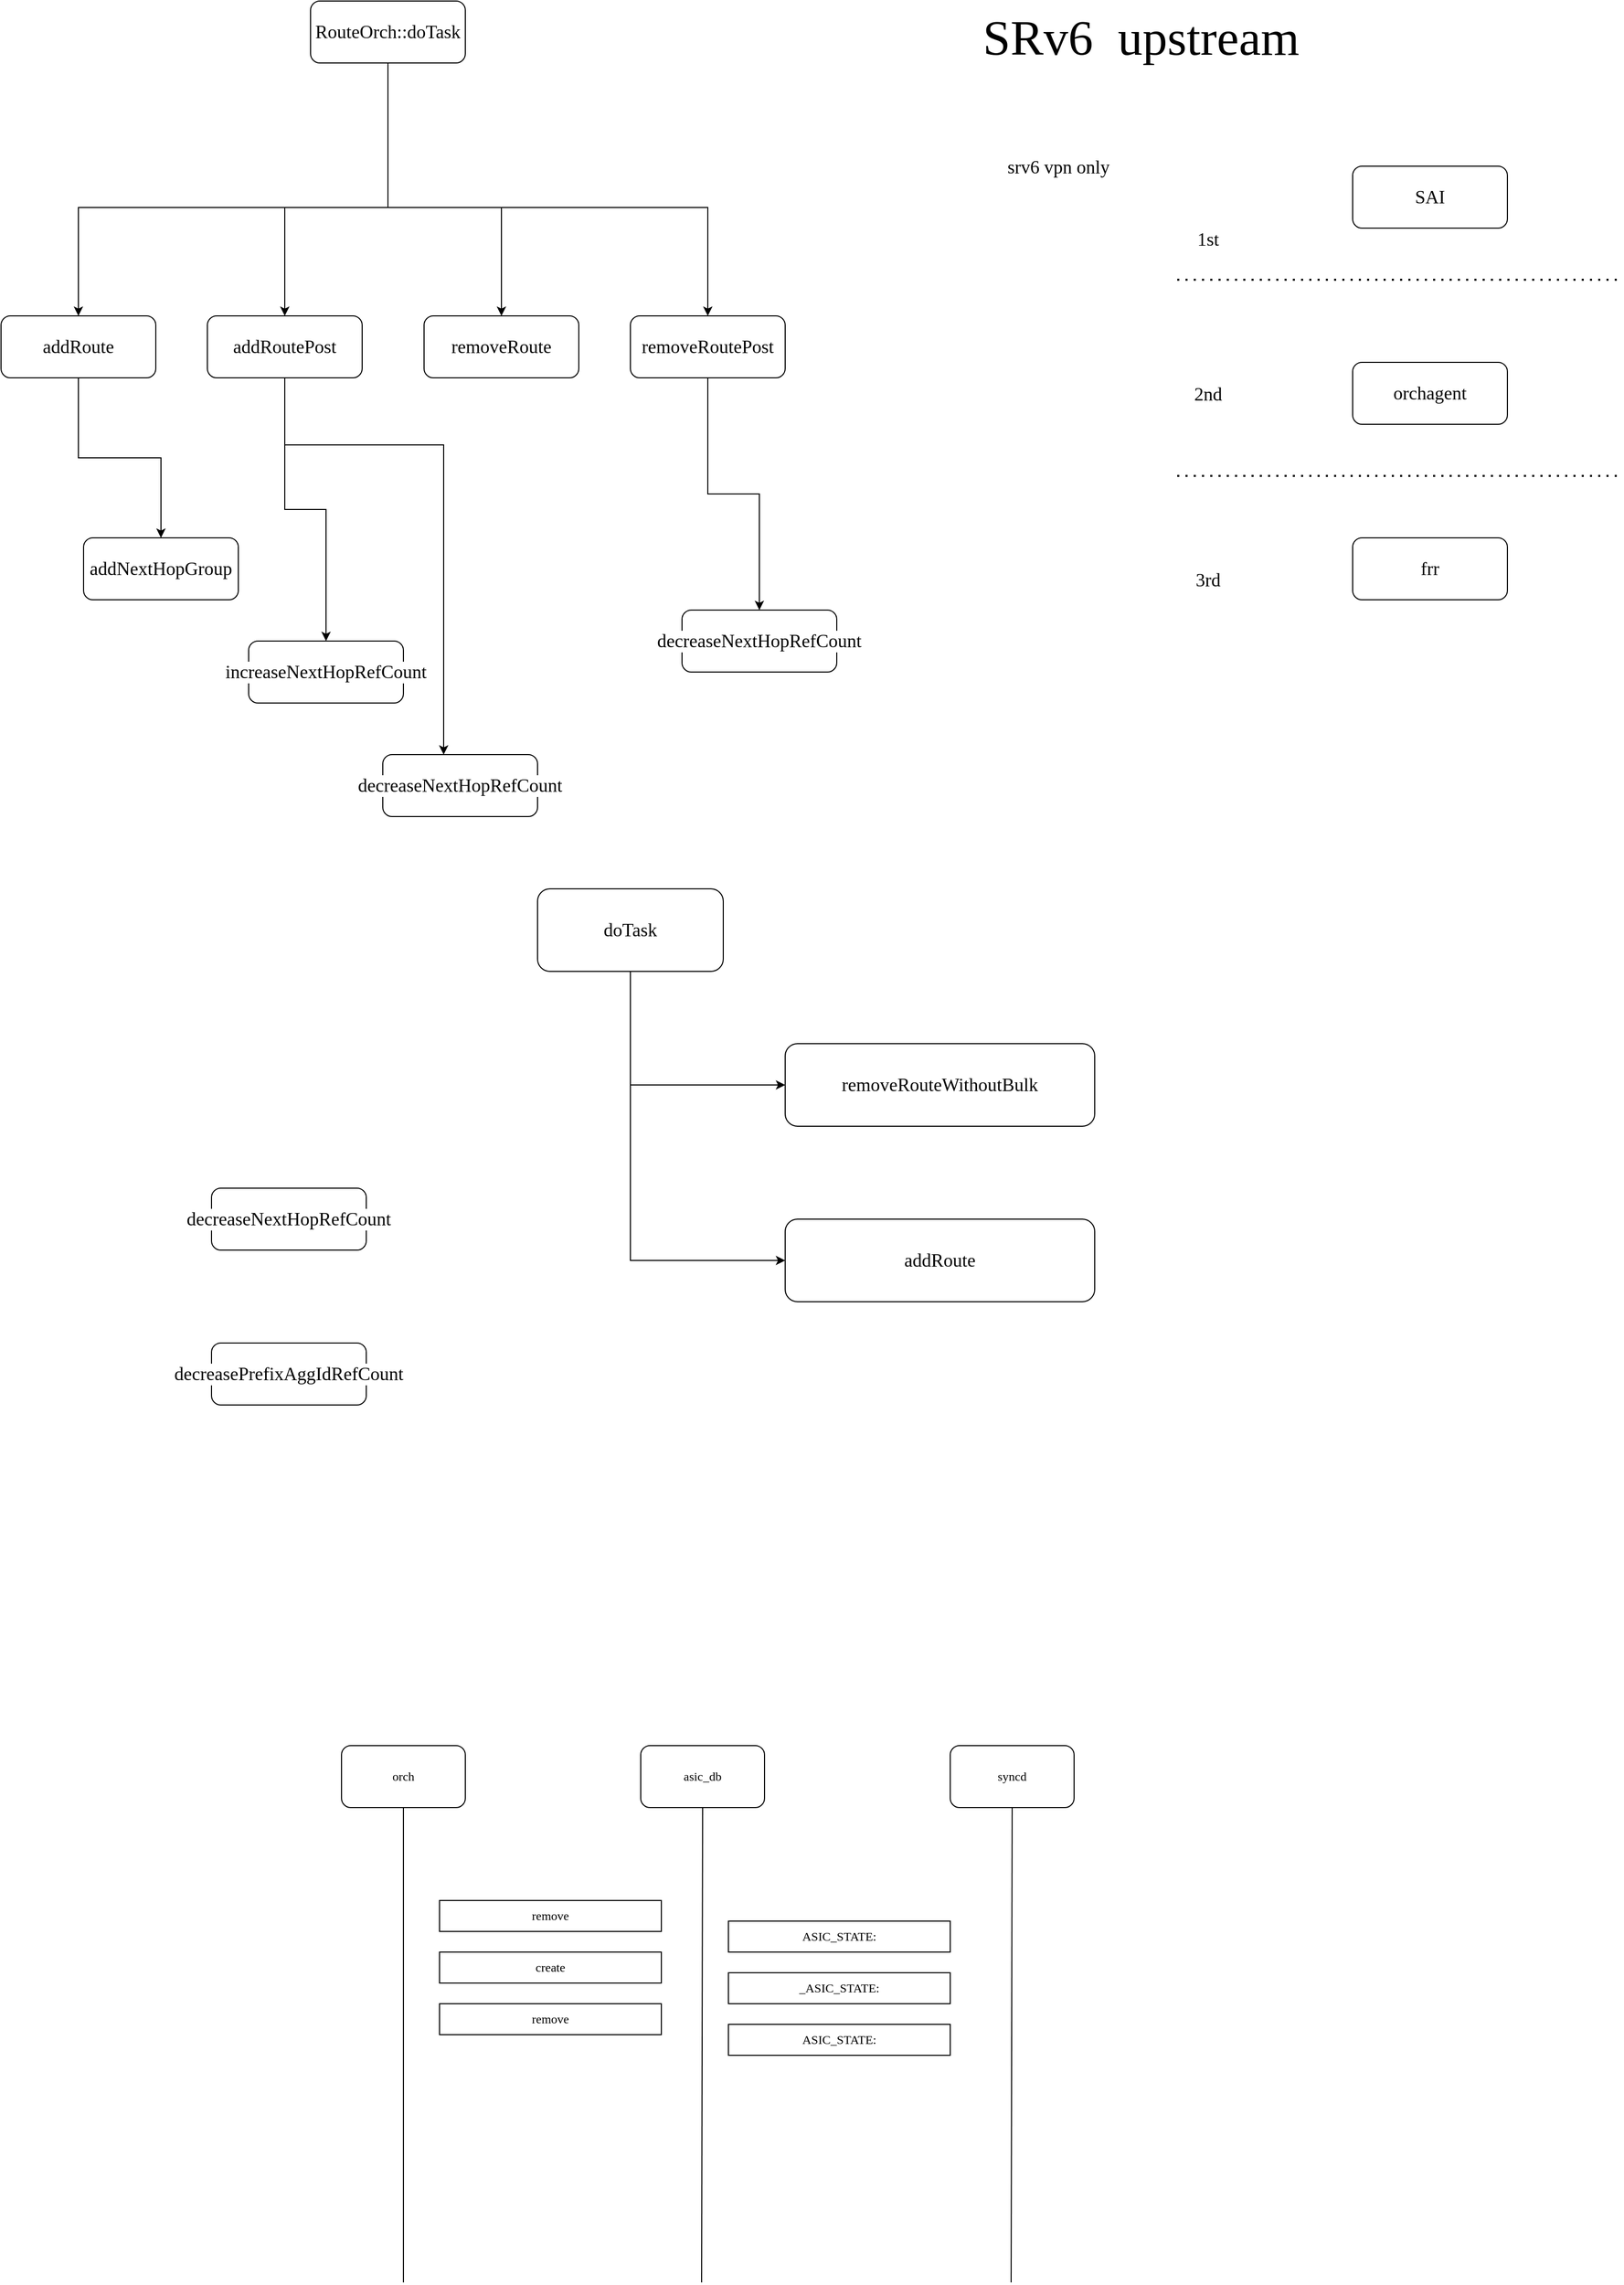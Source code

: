 <mxfile version="21.1.1" type="github">
  <diagram id="Bu2ydEuoJ4epIPWZgko5" name="Page-1">
    <mxGraphModel dx="1235" dy="646" grid="1" gridSize="10" guides="1" tooltips="1" connect="1" arrows="1" fold="1" page="1" pageScale="1" pageWidth="827" pageHeight="1169" math="0" shadow="0">
      <root>
        <mxCell id="0" />
        <mxCell id="1" parent="0" />
        <mxCell id="aUy5saCZqPQEdKHK85cZ-5" style="edgeStyle=orthogonalEdgeStyle;rounded=0;orthogonalLoop=1;jettySize=auto;html=1;fontFamily=Lucida Console;fontSize=18;" parent="1" source="aUy5saCZqPQEdKHK85cZ-1" target="aUy5saCZqPQEdKHK85cZ-2" edge="1">
          <mxGeometry relative="1" as="geometry">
            <Array as="points">
              <mxPoint x="435" y="310" />
              <mxPoint x="135" y="310" />
            </Array>
          </mxGeometry>
        </mxCell>
        <mxCell id="aUy5saCZqPQEdKHK85cZ-6" style="edgeStyle=orthogonalEdgeStyle;rounded=0;orthogonalLoop=1;jettySize=auto;html=1;fontFamily=Lucida Console;fontSize=18;" parent="1" source="aUy5saCZqPQEdKHK85cZ-1" target="aUy5saCZqPQEdKHK85cZ-3" edge="1">
          <mxGeometry relative="1" as="geometry">
            <Array as="points">
              <mxPoint x="435" y="310" />
              <mxPoint x="335" y="310" />
            </Array>
          </mxGeometry>
        </mxCell>
        <mxCell id="PmgqueM4Bu9pYNOxYdcn-3" style="edgeStyle=orthogonalEdgeStyle;rounded=0;orthogonalLoop=1;jettySize=auto;html=1;" parent="1" source="aUy5saCZqPQEdKHK85cZ-1" target="PmgqueM4Bu9pYNOxYdcn-1" edge="1">
          <mxGeometry relative="1" as="geometry">
            <Array as="points">
              <mxPoint x="435" y="310" />
              <mxPoint x="545" y="310" />
            </Array>
          </mxGeometry>
        </mxCell>
        <mxCell id="PmgqueM4Bu9pYNOxYdcn-4" style="edgeStyle=orthogonalEdgeStyle;rounded=0;orthogonalLoop=1;jettySize=auto;html=1;" parent="1" source="aUy5saCZqPQEdKHK85cZ-1" target="PmgqueM4Bu9pYNOxYdcn-2" edge="1">
          <mxGeometry relative="1" as="geometry">
            <Array as="points">
              <mxPoint x="435" y="310" />
              <mxPoint x="745" y="310" />
            </Array>
          </mxGeometry>
        </mxCell>
        <mxCell id="aUy5saCZqPQEdKHK85cZ-1" value="RouteOrch::doTask" style="rounded=1;whiteSpace=wrap;html=1;fontFamily=Lucida Console;fontSize=18;labelBackgroundColor=default;" parent="1" vertex="1">
          <mxGeometry x="360" y="110" width="150" height="60" as="geometry" />
        </mxCell>
        <mxCell id="aUy5saCZqPQEdKHK85cZ-7" style="edgeStyle=orthogonalEdgeStyle;rounded=0;orthogonalLoop=1;jettySize=auto;html=1;fontFamily=Lucida Console;fontSize=18;" parent="1" source="aUy5saCZqPQEdKHK85cZ-2" target="aUy5saCZqPQEdKHK85cZ-4" edge="1">
          <mxGeometry relative="1" as="geometry" />
        </mxCell>
        <mxCell id="aUy5saCZqPQEdKHK85cZ-2" value="addRoute" style="rounded=1;whiteSpace=wrap;html=1;fontFamily=Lucida Console;fontSize=18;labelBackgroundColor=default;" parent="1" vertex="1">
          <mxGeometry x="60" y="415" width="150" height="60" as="geometry" />
        </mxCell>
        <mxCell id="PmgqueM4Bu9pYNOxYdcn-8" style="edgeStyle=orthogonalEdgeStyle;rounded=0;orthogonalLoop=1;jettySize=auto;html=1;" parent="1" source="aUy5saCZqPQEdKHK85cZ-3" target="PmgqueM4Bu9pYNOxYdcn-5" edge="1">
          <mxGeometry relative="1" as="geometry" />
        </mxCell>
        <mxCell id="PmgqueM4Bu9pYNOxYdcn-9" style="edgeStyle=orthogonalEdgeStyle;rounded=0;orthogonalLoop=1;jettySize=auto;html=1;" parent="1" source="aUy5saCZqPQEdKHK85cZ-3" target="PmgqueM4Bu9pYNOxYdcn-6" edge="1">
          <mxGeometry relative="1" as="geometry">
            <Array as="points">
              <mxPoint x="335" y="540" />
              <mxPoint x="489" y="540" />
            </Array>
          </mxGeometry>
        </mxCell>
        <mxCell id="aUy5saCZqPQEdKHK85cZ-3" value="addRoutePost" style="rounded=1;whiteSpace=wrap;html=1;fontFamily=Lucida Console;fontSize=18;labelBackgroundColor=default;" parent="1" vertex="1">
          <mxGeometry x="260" y="415" width="150" height="60" as="geometry" />
        </mxCell>
        <mxCell id="aUy5saCZqPQEdKHK85cZ-4" value="addNextHopGroup" style="rounded=1;whiteSpace=wrap;html=1;fontFamily=Lucida Console;fontSize=18;labelBackgroundColor=default;" parent="1" vertex="1">
          <mxGeometry x="140" y="630" width="150" height="60" as="geometry" />
        </mxCell>
        <mxCell id="6D62caDFJYMswKi_88OP-1" value="SAI" style="rounded=1;whiteSpace=wrap;html=1;fontFamily=Lucida Console;fontSize=18;labelBackgroundColor=default;" parent="1" vertex="1">
          <mxGeometry x="1370" y="270" width="150" height="60" as="geometry" />
        </mxCell>
        <mxCell id="6D62caDFJYMswKi_88OP-2" value="SRv6&amp;nbsp; upstream" style="text;html=1;strokeColor=none;fillColor=none;align=center;verticalAlign=middle;whiteSpace=wrap;rounded=0;fontFamily=Lucida Console;fontSize=48;" parent="1" vertex="1">
          <mxGeometry x="910" y="110" width="510" height="70" as="geometry" />
        </mxCell>
        <mxCell id="6D62caDFJYMswKi_88OP-4" value="orchagent" style="rounded=1;whiteSpace=wrap;html=1;fontFamily=Lucida Console;fontSize=18;labelBackgroundColor=default;" parent="1" vertex="1">
          <mxGeometry x="1370" y="460" width="150" height="60" as="geometry" />
        </mxCell>
        <mxCell id="6D62caDFJYMswKi_88OP-5" value="frr" style="rounded=1;whiteSpace=wrap;html=1;fontFamily=Lucida Console;fontSize=18;labelBackgroundColor=default;" parent="1" vertex="1">
          <mxGeometry x="1370" y="630" width="150" height="60" as="geometry" />
        </mxCell>
        <mxCell id="6D62caDFJYMswKi_88OP-6" value="" style="endArrow=none;dashed=1;html=1;dashPattern=1 3;strokeWidth=2;rounded=0;fontFamily=Lucida Console;fontSize=48;" parent="1" edge="1">
          <mxGeometry width="50" height="50" relative="1" as="geometry">
            <mxPoint x="1200" y="380" as="sourcePoint" />
            <mxPoint x="1630" y="380" as="targetPoint" />
            <Array as="points">
              <mxPoint x="1430" y="380" />
            </Array>
          </mxGeometry>
        </mxCell>
        <mxCell id="6D62caDFJYMswKi_88OP-7" value="&lt;font style=&quot;font-size: 18px;&quot;&gt;1st&lt;/font&gt;" style="text;html=1;strokeColor=none;fillColor=none;align=center;verticalAlign=middle;whiteSpace=wrap;rounded=0;fontFamily=Lucida Console;fontSize=48;" parent="1" vertex="1">
          <mxGeometry x="1200" y="310" width="60" height="40" as="geometry" />
        </mxCell>
        <mxCell id="6D62caDFJYMswKi_88OP-8" value="&lt;font style=&quot;font-size: 18px;&quot;&gt;srv6 vpn only&lt;/font&gt;" style="text;html=1;strokeColor=none;fillColor=none;align=center;verticalAlign=middle;whiteSpace=wrap;rounded=0;fontFamily=Lucida Console;fontSize=48;" parent="1" vertex="1">
          <mxGeometry x="980" y="240" width="210" height="40" as="geometry" />
        </mxCell>
        <mxCell id="6D62caDFJYMswKi_88OP-9" value="&lt;font style=&quot;font-size: 18px;&quot;&gt;2nd&lt;/font&gt;" style="text;html=1;strokeColor=none;fillColor=none;align=center;verticalAlign=middle;whiteSpace=wrap;rounded=0;fontFamily=Lucida Console;fontSize=48;" parent="1" vertex="1">
          <mxGeometry x="1200" y="460" width="60" height="40" as="geometry" />
        </mxCell>
        <mxCell id="6D62caDFJYMswKi_88OP-10" value="&lt;font style=&quot;font-size: 18px;&quot;&gt;3rd&lt;/font&gt;" style="text;html=1;strokeColor=none;fillColor=none;align=center;verticalAlign=middle;whiteSpace=wrap;rounded=0;fontFamily=Lucida Console;fontSize=48;" parent="1" vertex="1">
          <mxGeometry x="1200" y="640" width="60" height="40" as="geometry" />
        </mxCell>
        <mxCell id="6D62caDFJYMswKi_88OP-11" value="" style="endArrow=none;dashed=1;html=1;dashPattern=1 3;strokeWidth=2;rounded=0;fontFamily=Lucida Console;fontSize=48;" parent="1" edge="1">
          <mxGeometry width="50" height="50" relative="1" as="geometry">
            <mxPoint x="1200" y="570" as="sourcePoint" />
            <mxPoint x="1630" y="570" as="targetPoint" />
            <Array as="points">
              <mxPoint x="1430" y="570" />
            </Array>
          </mxGeometry>
        </mxCell>
        <mxCell id="KNeuJJsKcEg62hx3r8rE-1" value="decreasePrefixAggIdRefCount" style="rounded=1;whiteSpace=wrap;html=1;fontFamily=Lucida Console;fontSize=18;labelBackgroundColor=default;" parent="1" vertex="1">
          <mxGeometry x="264" y="1410" width="150" height="60" as="geometry" />
        </mxCell>
        <mxCell id="KNeuJJsKcEg62hx3r8rE-2" value="decreaseNextHopRefCount" style="rounded=1;whiteSpace=wrap;html=1;fontFamily=Lucida Console;fontSize=18;labelBackgroundColor=default;" parent="1" vertex="1">
          <mxGeometry x="264" y="1260" width="150" height="60" as="geometry" />
        </mxCell>
        <mxCell id="KNeuJJsKcEg62hx3r8rE-3" value="removeRouteWithoutBulk" style="rounded=1;whiteSpace=wrap;html=1;fontFamily=Lucida Console;fontSize=18;labelBackgroundColor=default;" parent="1" vertex="1">
          <mxGeometry x="820" y="1120" width="300" height="80" as="geometry" />
        </mxCell>
        <mxCell id="PmgqueM4Bu9pYNOxYdcn-1" value="removeRoute" style="rounded=1;whiteSpace=wrap;html=1;fontFamily=Lucida Console;fontSize=18;labelBackgroundColor=default;" parent="1" vertex="1">
          <mxGeometry x="470" y="415" width="150" height="60" as="geometry" />
        </mxCell>
        <mxCell id="PmgqueM4Bu9pYNOxYdcn-10" style="edgeStyle=orthogonalEdgeStyle;rounded=0;orthogonalLoop=1;jettySize=auto;html=1;" parent="1" source="PmgqueM4Bu9pYNOxYdcn-2" target="PmgqueM4Bu9pYNOxYdcn-7" edge="1">
          <mxGeometry relative="1" as="geometry" />
        </mxCell>
        <mxCell id="PmgqueM4Bu9pYNOxYdcn-2" value="removeRoutePost" style="rounded=1;whiteSpace=wrap;html=1;fontFamily=Lucida Console;fontSize=18;labelBackgroundColor=default;" parent="1" vertex="1">
          <mxGeometry x="670" y="415" width="150" height="60" as="geometry" />
        </mxCell>
        <mxCell id="PmgqueM4Bu9pYNOxYdcn-5" value="increaseNextHopRefCount" style="rounded=1;whiteSpace=wrap;html=1;fontFamily=Lucida Console;fontSize=18;labelBackgroundColor=default;" parent="1" vertex="1">
          <mxGeometry x="300" y="730" width="150" height="60" as="geometry" />
        </mxCell>
        <mxCell id="PmgqueM4Bu9pYNOxYdcn-6" value="decreaseNextHopRefCount" style="rounded=1;whiteSpace=wrap;html=1;fontFamily=Lucida Console;fontSize=18;labelBackgroundColor=default;" parent="1" vertex="1">
          <mxGeometry x="430" y="840" width="150" height="60" as="geometry" />
        </mxCell>
        <mxCell id="PmgqueM4Bu9pYNOxYdcn-7" value="decreaseNextHopRefCount" style="rounded=1;whiteSpace=wrap;html=1;fontFamily=Lucida Console;fontSize=18;labelBackgroundColor=default;" parent="1" vertex="1">
          <mxGeometry x="720" y="700" width="150" height="60" as="geometry" />
        </mxCell>
        <mxCell id="qTt8-evo3sqp95qurFgH-1" value="addRoute" style="rounded=1;whiteSpace=wrap;html=1;fontFamily=Lucida Console;fontSize=18;labelBackgroundColor=default;" parent="1" vertex="1">
          <mxGeometry x="820" y="1290" width="300" height="80" as="geometry" />
        </mxCell>
        <mxCell id="qTt8-evo3sqp95qurFgH-4" style="edgeStyle=orthogonalEdgeStyle;rounded=0;orthogonalLoop=1;jettySize=auto;html=1;entryX=0;entryY=0.5;entryDx=0;entryDy=0;" parent="1" source="qTt8-evo3sqp95qurFgH-3" target="KNeuJJsKcEg62hx3r8rE-3" edge="1">
          <mxGeometry relative="1" as="geometry">
            <Array as="points">
              <mxPoint x="670" y="1160" />
            </Array>
          </mxGeometry>
        </mxCell>
        <mxCell id="qTt8-evo3sqp95qurFgH-5" style="edgeStyle=orthogonalEdgeStyle;rounded=0;orthogonalLoop=1;jettySize=auto;html=1;entryX=0;entryY=0.5;entryDx=0;entryDy=0;" parent="1" source="qTt8-evo3sqp95qurFgH-3" target="qTt8-evo3sqp95qurFgH-1" edge="1">
          <mxGeometry relative="1" as="geometry">
            <Array as="points">
              <mxPoint x="670" y="1330" />
            </Array>
          </mxGeometry>
        </mxCell>
        <mxCell id="qTt8-evo3sqp95qurFgH-3" value="doTask" style="rounded=1;whiteSpace=wrap;html=1;fontFamily=Lucida Console;fontSize=18;labelBackgroundColor=default;" parent="1" vertex="1">
          <mxGeometry x="580" y="970" width="180" height="80" as="geometry" />
        </mxCell>
        <mxCell id="8pvcK9yBEGgb6G2nEGA8-1" value="orch" style="rounded=1;whiteSpace=wrap;html=1;fontFamily=Verdana;" vertex="1" parent="1">
          <mxGeometry x="390" y="1800" width="120" height="60" as="geometry" />
        </mxCell>
        <mxCell id="8pvcK9yBEGgb6G2nEGA8-2" value="" style="endArrow=none;html=1;rounded=0;entryX=0.5;entryY=1;entryDx=0;entryDy=0;" edge="1" parent="1" target="8pvcK9yBEGgb6G2nEGA8-1">
          <mxGeometry width="50" height="50" relative="1" as="geometry">
            <mxPoint x="450" y="2320" as="sourcePoint" />
            <mxPoint x="450" y="1920" as="targetPoint" />
          </mxGeometry>
        </mxCell>
        <mxCell id="8pvcK9yBEGgb6G2nEGA8-3" value="asic_db" style="rounded=1;whiteSpace=wrap;html=1;fontFamily=Verdana;" vertex="1" parent="1">
          <mxGeometry x="680" y="1800" width="120" height="60" as="geometry" />
        </mxCell>
        <mxCell id="8pvcK9yBEGgb6G2nEGA8-4" value="" style="endArrow=none;html=1;rounded=0;entryX=0.5;entryY=1;entryDx=0;entryDy=0;" edge="1" target="8pvcK9yBEGgb6G2nEGA8-3" parent="1">
          <mxGeometry width="50" height="50" relative="1" as="geometry">
            <mxPoint x="739" y="2320" as="sourcePoint" />
            <mxPoint x="740" y="1920" as="targetPoint" />
          </mxGeometry>
        </mxCell>
        <mxCell id="8pvcK9yBEGgb6G2nEGA8-5" value="syncd" style="rounded=1;whiteSpace=wrap;html=1;fontFamily=Verdana;" vertex="1" parent="1">
          <mxGeometry x="980" y="1800" width="120" height="60" as="geometry" />
        </mxCell>
        <mxCell id="8pvcK9yBEGgb6G2nEGA8-6" value="" style="endArrow=none;html=1;rounded=0;entryX=0.5;entryY=1;entryDx=0;entryDy=0;" edge="1" target="8pvcK9yBEGgb6G2nEGA8-5" parent="1">
          <mxGeometry width="50" height="50" relative="1" as="geometry">
            <mxPoint x="1039" y="2320" as="sourcePoint" />
            <mxPoint x="1040" y="1920" as="targetPoint" />
          </mxGeometry>
        </mxCell>
        <mxCell id="8pvcK9yBEGgb6G2nEGA8-7" value="remove" style="rounded=0;whiteSpace=wrap;html=1;fontFamily=Verdana;" vertex="1" parent="1">
          <mxGeometry x="485" y="1950" width="215" height="30" as="geometry" />
        </mxCell>
        <mxCell id="8pvcK9yBEGgb6G2nEGA8-8" value="create" style="rounded=0;whiteSpace=wrap;html=1;fontFamily=Verdana;" vertex="1" parent="1">
          <mxGeometry x="485" y="2000" width="215" height="30" as="geometry" />
        </mxCell>
        <mxCell id="8pvcK9yBEGgb6G2nEGA8-9" value="remove" style="rounded=0;whiteSpace=wrap;html=1;fontFamily=Verdana;" vertex="1" parent="1">
          <mxGeometry x="485" y="2050" width="215" height="30" as="geometry" />
        </mxCell>
        <mxCell id="8pvcK9yBEGgb6G2nEGA8-11" value="ASIC_STATE:" style="rounded=0;whiteSpace=wrap;html=1;fontFamily=Verdana;" vertex="1" parent="1">
          <mxGeometry x="765" y="1970" width="215" height="30" as="geometry" />
        </mxCell>
        <mxCell id="8pvcK9yBEGgb6G2nEGA8-12" value="_ASIC_STATE:" style="rounded=0;whiteSpace=wrap;html=1;fontFamily=Verdana;" vertex="1" parent="1">
          <mxGeometry x="765" y="2020" width="215" height="30" as="geometry" />
        </mxCell>
        <mxCell id="8pvcK9yBEGgb6G2nEGA8-13" value="ASIC_STATE:" style="rounded=0;whiteSpace=wrap;html=1;fontFamily=Verdana;" vertex="1" parent="1">
          <mxGeometry x="765" y="2070" width="215" height="30" as="geometry" />
        </mxCell>
      </root>
    </mxGraphModel>
  </diagram>
</mxfile>
